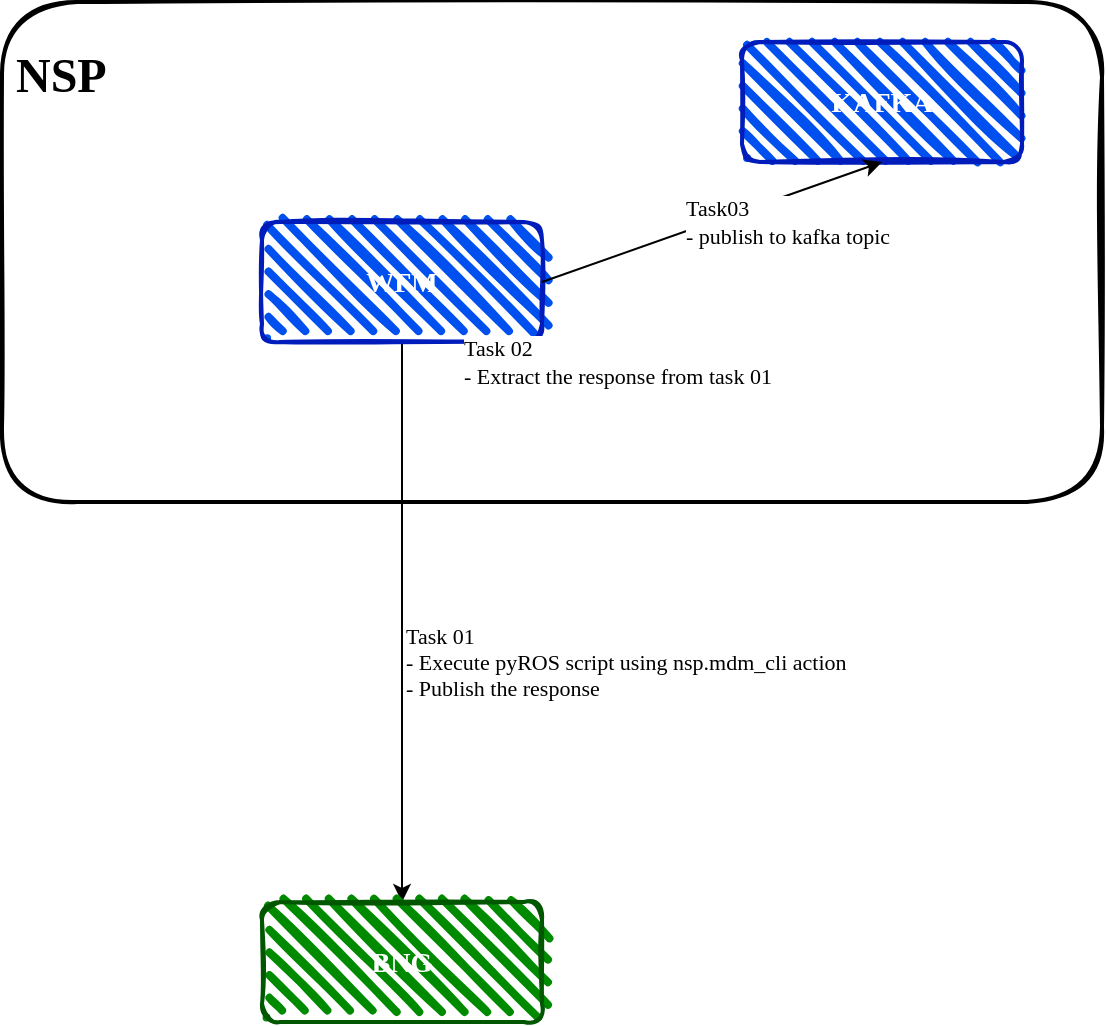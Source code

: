 <mxfile>
    <diagram id="RkVywtmMbCp0upSZFeV1" name="Page-1">
        <mxGraphModel dx="1406" dy="316" grid="1" gridSize="10" guides="1" tooltips="1" connect="1" arrows="1" fold="1" page="1" pageScale="1" pageWidth="827" pageHeight="1169" math="0" shadow="0">
            <root>
                <mxCell id="0"/>
                <mxCell id="1" parent="0"/>
                <mxCell id="7" value="&lt;h1&gt;&lt;font face=&quot;Comic Sans MS&quot;&gt;NSP&lt;/font&gt;&lt;/h1&gt;" style="rounded=1;whiteSpace=wrap;html=1;strokeWidth=2;fillWeight=4;hachureGap=8;hachureAngle=45;sketch=1;fillColor=none;align=left;verticalAlign=top;spacingLeft=5;" vertex="1" parent="1">
                    <mxGeometry x="110" y="20" width="550" height="250" as="geometry"/>
                </mxCell>
                <mxCell id="12" style="edgeStyle=none;html=1;exitX=0.5;exitY=1;exitDx=0;exitDy=0;entryX=0.5;entryY=0;entryDx=0;entryDy=0;fontFamily=Comic Sans MS;" edge="1" parent="1" source="9" target="11">
                    <mxGeometry relative="1" as="geometry"/>
                </mxCell>
                <mxCell id="13" value="Task 01&lt;br&gt;- Execute pyROS script using nsp.mdm_cli action&lt;br&gt;- Publish the response" style="edgeLabel;html=1;align=left;verticalAlign=middle;resizable=0;points=[];fontFamily=Comic Sans MS;" vertex="1" connectable="0" parent="12">
                    <mxGeometry x="0.139" y="-2" relative="1" as="geometry">
                        <mxPoint x="2" as="offset"/>
                    </mxGeometry>
                </mxCell>
                <mxCell id="9" value="&lt;h3&gt;&lt;font face=&quot;Comic Sans MS&quot;&gt;WFM&lt;/font&gt;&lt;/h3&gt;" style="rounded=1;whiteSpace=wrap;html=1;strokeWidth=2;fillWeight=4;hachureGap=8;hachureAngle=45;sketch=1;fillColor=#0050ef;fontColor=#ffffff;strokeColor=#001DBC;" vertex="1" parent="1">
                    <mxGeometry x="240" y="130" width="140" height="60" as="geometry"/>
                </mxCell>
                <mxCell id="10" value="&lt;h3&gt;&lt;font face=&quot;Comic Sans MS&quot;&gt;KAFKA&lt;/font&gt;&lt;/h3&gt;" style="rounded=1;whiteSpace=wrap;html=1;strokeWidth=2;fillWeight=4;hachureGap=8;hachureAngle=45;sketch=1;fillColor=#0050ef;fontColor=#ffffff;strokeColor=#001DBC;" vertex="1" parent="1">
                    <mxGeometry x="480" y="40" width="140" height="60" as="geometry"/>
                </mxCell>
                <mxCell id="11" value="&lt;h3&gt;&lt;font face=&quot;Comic Sans MS&quot;&gt;BNG&lt;/font&gt;&lt;/h3&gt;" style="rounded=1;whiteSpace=wrap;html=1;strokeWidth=2;fillWeight=4;hachureGap=8;hachureAngle=45;sketch=1;fillColor=#008a00;fontColor=#ffffff;strokeColor=#005700;" vertex="1" parent="1">
                    <mxGeometry x="240" y="470" width="140" height="60" as="geometry"/>
                </mxCell>
                <mxCell id="14" style="edgeStyle=none;html=1;exitX=1;exitY=0.5;exitDx=0;exitDy=0;entryX=0.5;entryY=1;entryDx=0;entryDy=0;fontFamily=Comic Sans MS;" edge="1" parent="1" source="9" target="10">
                    <mxGeometry relative="1" as="geometry">
                        <mxPoint x="320" y="200" as="sourcePoint"/>
                        <mxPoint x="320" y="480" as="targetPoint"/>
                    </mxGeometry>
                </mxCell>
                <mxCell id="15" value="Task 02&lt;br&gt;- Extract the response from task 01" style="edgeLabel;html=1;align=left;verticalAlign=middle;resizable=0;points=[];fontFamily=Comic Sans MS;" vertex="1" connectable="0" parent="14">
                    <mxGeometry x="0.139" y="-2" relative="1" as="geometry">
                        <mxPoint x="-138" y="72" as="offset"/>
                    </mxGeometry>
                </mxCell>
                <mxCell id="17" value="Task03&lt;br&gt;&lt;div style=&quot;&quot;&gt;- publish to kafka topic&lt;/div&gt;" style="edgeLabel;html=1;align=left;verticalAlign=middle;resizable=0;points=[];fontFamily=Comic Sans MS;" vertex="1" connectable="0" parent="14">
                    <mxGeometry x="-0.674" y="1" relative="1" as="geometry">
                        <mxPoint x="43" y="-19" as="offset"/>
                    </mxGeometry>
                </mxCell>
            </root>
        </mxGraphModel>
    </diagram>
</mxfile>